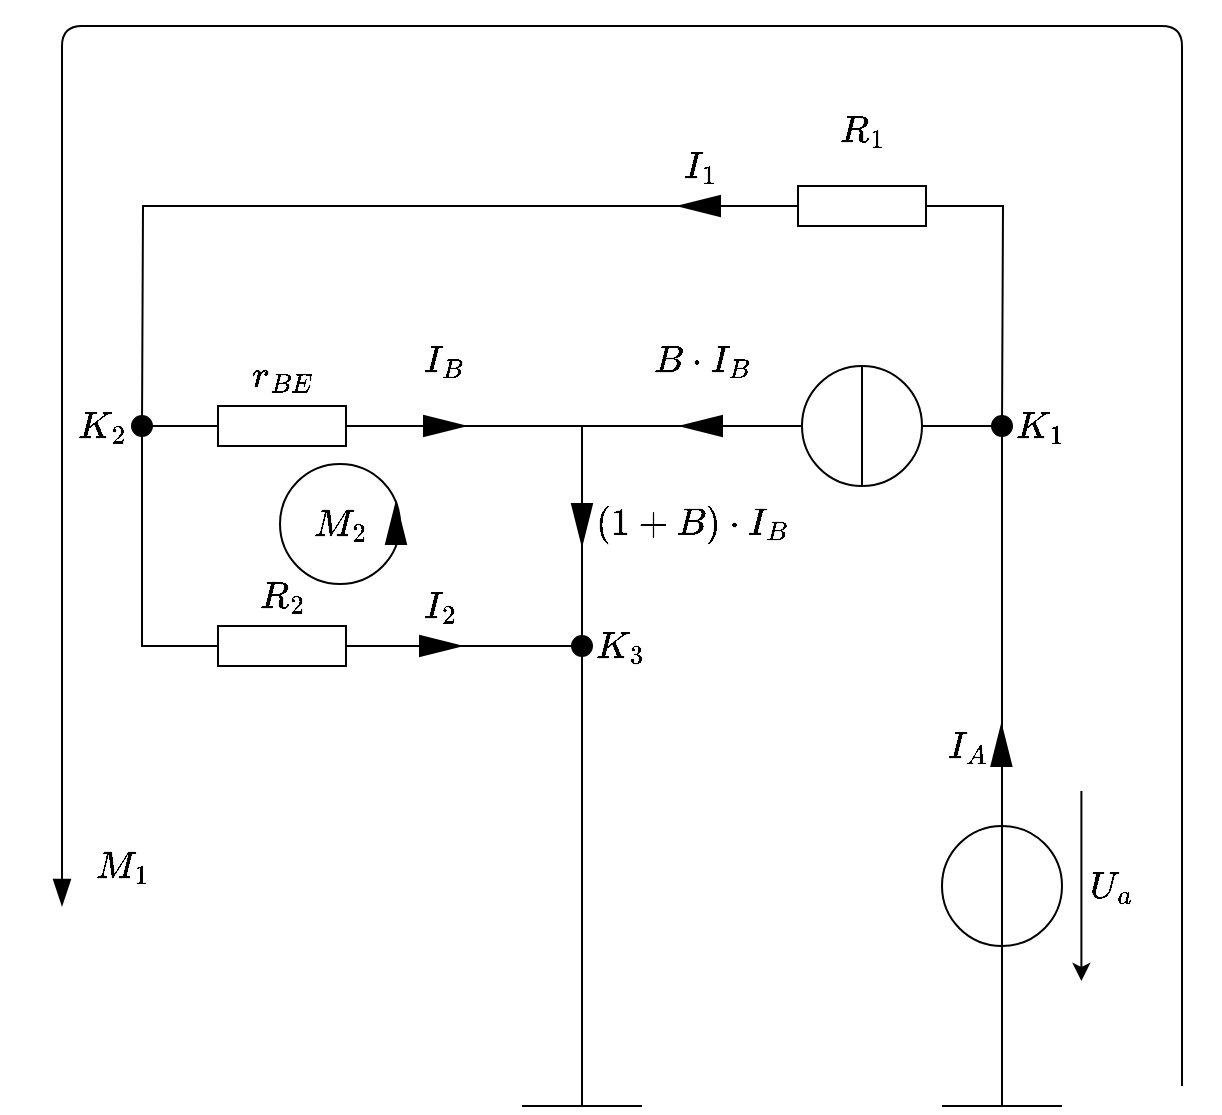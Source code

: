 <mxfile version="13.6.2" type="device"><diagram id="mSKIYqJ1GbqUqlolpEYq" name="Page-1"><mxGraphModel dx="702" dy="1662" grid="1" gridSize="10" guides="1" tooltips="1" connect="1" arrows="1" fold="1" page="1" pageScale="1" pageWidth="850" pageHeight="1100" math="1" shadow="0"><root><mxCell id="0"/><mxCell id="1" parent="0"/><mxCell id="ig4GRVoB60FrmlYQx_iL-7" style="edgeStyle=orthogonalEdgeStyle;rounded=0;orthogonalLoop=1;jettySize=auto;html=1;exitX=0;exitY=0.5;exitDx=0;exitDy=0;exitPerimeter=0;entryX=0;entryY=0.5;entryDx=0;entryDy=0;entryPerimeter=0;endArrow=none;endFill=0;" edge="1" parent="1" source="ig4GRVoB60FrmlYQx_iL-2" target="ig4GRVoB60FrmlYQx_iL-3"><mxGeometry relative="1" as="geometry"/></mxCell><mxCell id="ig4GRVoB60FrmlYQx_iL-2" value="$$r_{BE}$$" style="pointerEvents=1;verticalLabelPosition=top;shadow=0;dashed=0;align=center;html=1;verticalAlign=bottom;shape=mxgraph.electrical.resistors.resistor_1;fontSize=16;labelPosition=center;spacing=-11;" vertex="1" parent="1"><mxGeometry x="180" y="350" width="100" height="20" as="geometry"/></mxCell><mxCell id="ig4GRVoB60FrmlYQx_iL-39" style="edgeStyle=orthogonalEdgeStyle;rounded=0;orthogonalLoop=1;jettySize=auto;html=1;exitX=1;exitY=0.5;exitDx=0;exitDy=0;exitPerimeter=0;endArrow=none;endFill=0;fontSize=16;" edge="1" parent="1" source="ig4GRVoB60FrmlYQx_iL-3"><mxGeometry relative="1" as="geometry"><mxPoint x="380" y="470" as="targetPoint"/></mxGeometry></mxCell><mxCell id="ig4GRVoB60FrmlYQx_iL-3" value="$$R_2$$" style="pointerEvents=1;verticalLabelPosition=top;shadow=0;dashed=0;align=center;html=1;verticalAlign=bottom;shape=mxgraph.electrical.resistors.resistor_1;fontSize=16;labelPosition=center;spacing=-11;" vertex="1" parent="1"><mxGeometry x="180" y="460" width="100" height="20" as="geometry"/></mxCell><mxCell id="ig4GRVoB60FrmlYQx_iL-9" style="edgeStyle=orthogonalEdgeStyle;rounded=0;orthogonalLoop=1;jettySize=auto;html=1;entryX=0.5;entryY=0;entryDx=0;entryDy=0;entryPerimeter=0;endArrow=none;endFill=0;" edge="1" parent="1" target="ig4GRVoB60FrmlYQx_iL-5"><mxGeometry relative="1" as="geometry"><mxPoint x="590" y="470" as="sourcePoint"/><Array as="points"><mxPoint x="590" y="360"/></Array></mxGeometry></mxCell><mxCell id="ig4GRVoB60FrmlYQx_iL-6" style="edgeStyle=orthogonalEdgeStyle;rounded=0;orthogonalLoop=1;jettySize=auto;html=1;exitX=0.5;exitY=1;exitDx=0;exitDy=0;exitPerimeter=0;entryX=1;entryY=0.5;entryDx=0;entryDy=0;entryPerimeter=0;endArrow=none;endFill=0;" edge="1" parent="1" source="ig4GRVoB60FrmlYQx_iL-5" target="ig4GRVoB60FrmlYQx_iL-2"><mxGeometry relative="1" as="geometry"><Array as="points"><mxPoint x="390" y="360"/><mxPoint x="390" y="360"/></Array></mxGeometry></mxCell><mxCell id="ig4GRVoB60FrmlYQx_iL-5" value="" style="pointerEvents=1;verticalLabelPosition=bottom;shadow=0;dashed=0;align=center;html=1;verticalAlign=top;shape=mxgraph.electrical.signal_sources.ideal_source;direction=south;" vertex="1" parent="1"><mxGeometry x="490" y="330" width="60" height="60" as="geometry"/></mxCell><mxCell id="ig4GRVoB60FrmlYQx_iL-10" value="" style="endArrow=none;html=1;exitX=0.5;exitY=1;exitDx=0;exitDy=0;exitPerimeter=0;" edge="1" parent="1" source="ig4GRVoB60FrmlYQx_iL-43"><mxGeometry width="50" height="50" relative="1" as="geometry"><mxPoint x="380" y="470" as="sourcePoint"/><mxPoint x="380" y="360" as="targetPoint"/></mxGeometry></mxCell><mxCell id="ig4GRVoB60FrmlYQx_iL-11" value="$$ B\cdot I_B$$" style="triangle;whiteSpace=wrap;html=1;direction=west;fillColor=#000000;labelPosition=center;verticalLabelPosition=top;align=center;verticalAlign=bottom;fontSize=16;" vertex="1" parent="1"><mxGeometry x="430" y="355" width="20" height="10" as="geometry"/></mxCell><mxCell id="ig4GRVoB60FrmlYQx_iL-24" style="edgeStyle=orthogonalEdgeStyle;rounded=0;orthogonalLoop=1;jettySize=auto;html=1;exitX=0;exitY=0.5;exitDx=0;exitDy=0;exitPerimeter=0;entryX=0.5;entryY=1;entryDx=0;entryDy=0;entryPerimeter=0;endArrow=none;endFill=0;fontSize=16;" edge="1" parent="1" source="ig4GRVoB60FrmlYQx_iL-12" target="ig4GRVoB60FrmlYQx_iL-17"><mxGeometry relative="1" as="geometry"/></mxCell><mxCell id="ig4GRVoB60FrmlYQx_iL-33" style="edgeStyle=orthogonalEdgeStyle;rounded=0;orthogonalLoop=1;jettySize=auto;html=1;exitX=1;exitY=0.5;exitDx=0;exitDy=0;exitPerimeter=0;endArrow=none;endFill=0;fontSize=16;" edge="1" parent="1" source="ig4GRVoB60FrmlYQx_iL-12"><mxGeometry relative="1" as="geometry"><mxPoint x="590" y="470" as="targetPoint"/></mxGeometry></mxCell><mxCell id="ig4GRVoB60FrmlYQx_iL-12" value="" style="pointerEvents=1;verticalLabelPosition=bottom;shadow=0;dashed=0;align=center;html=1;verticalAlign=top;shape=mxgraph.electrical.signal_sources.ideal_source;direction=north;" vertex="1" parent="1"><mxGeometry x="560" y="560" width="60" height="60" as="geometry"/></mxCell><mxCell id="ig4GRVoB60FrmlYQx_iL-14" value="" style="endArrow=classic;html=1;" edge="1" parent="1"><mxGeometry width="50" height="50" relative="1" as="geometry"><mxPoint x="629.7" y="542.5" as="sourcePoint"/><mxPoint x="629.7" y="637.5" as="targetPoint"/><Array as="points"><mxPoint x="629.7" y="637.5"/></Array></mxGeometry></mxCell><mxCell id="ig4GRVoB60FrmlYQx_iL-15" value="$$U_a$$" style="edgeLabel;html=1;align=left;verticalAlign=middle;resizable=0;points=[];labelPosition=right;verticalLabelPosition=middle;fontSize=16;" vertex="1" connectable="0" parent="ig4GRVoB60FrmlYQx_iL-14"><mxGeometry x="1" y="18" relative="1" as="geometry"><mxPoint x="2" y="-47.5" as="offset"/></mxGeometry></mxCell><mxCell id="ig4GRVoB60FrmlYQx_iL-17" value="" style="pointerEvents=1;verticalLabelPosition=bottom;shadow=0;dashed=0;align=center;html=1;verticalAlign=top;shape=mxgraph.electrical.signal_sources.vss2;fontSize=24;flipV=1;fillColor=#000000;" vertex="1" parent="1"><mxGeometry x="560" y="660" width="60" height="40" as="geometry"/></mxCell><mxCell id="ig4GRVoB60FrmlYQx_iL-21" value="$$I_A$$" style="triangle;whiteSpace=wrap;html=1;direction=north;fillColor=#000000;labelPosition=left;verticalLabelPosition=middle;align=right;verticalAlign=middle;fontSize=16;" vertex="1" parent="1"><mxGeometry x="584.7" y="510" width="10" height="20" as="geometry"/></mxCell><mxCell id="ig4GRVoB60FrmlYQx_iL-27" value="$$I_2$$" style="triangle;whiteSpace=wrap;html=1;direction=east;fillColor=#000000;labelPosition=center;verticalLabelPosition=top;align=center;verticalAlign=bottom;fontSize=16;spacing=-11;" vertex="1" parent="1"><mxGeometry x="299" y="465" width="20" height="10" as="geometry"/></mxCell><mxCell id="ig4GRVoB60FrmlYQx_iL-29" value="$$I_B$$" style="triangle;whiteSpace=wrap;html=1;direction=east;fillColor=#000000;labelPosition=center;verticalLabelPosition=top;align=center;verticalAlign=bottom;fontSize=16;" vertex="1" parent="1"><mxGeometry x="301" y="355" width="20" height="10" as="geometry"/></mxCell><mxCell id="ig4GRVoB60FrmlYQx_iL-30" value="$$ (1+B)\cdot I_B$$" style="triangle;whiteSpace=wrap;html=1;direction=south;fillColor=#000000;labelPosition=right;verticalLabelPosition=middle;align=left;verticalAlign=middle;fontSize=16;" vertex="1" parent="1"><mxGeometry x="375" y="399" width="10" height="20" as="geometry"/></mxCell><mxCell id="ig4GRVoB60FrmlYQx_iL-35" style="edgeStyle=orthogonalEdgeStyle;rounded=0;orthogonalLoop=1;jettySize=auto;html=1;exitX=1;exitY=0.5;exitDx=0;exitDy=0;exitPerimeter=0;endArrow=none;endFill=0;fontSize=16;" edge="1" parent="1" source="ig4GRVoB60FrmlYQx_iL-34"><mxGeometry relative="1" as="geometry"><mxPoint x="590" y="360" as="targetPoint"/></mxGeometry></mxCell><mxCell id="ig4GRVoB60FrmlYQx_iL-36" style="edgeStyle=orthogonalEdgeStyle;rounded=0;orthogonalLoop=1;jettySize=auto;html=1;exitX=0;exitY=0.5;exitDx=0;exitDy=0;exitPerimeter=0;endArrow=none;endFill=0;fontSize=16;" edge="1" parent="1" source="ig4GRVoB60FrmlYQx_iL-34"><mxGeometry relative="1" as="geometry"><mxPoint x="160" y="360" as="targetPoint"/></mxGeometry></mxCell><mxCell id="ig4GRVoB60FrmlYQx_iL-34" value="$$R_1$$" style="pointerEvents=1;verticalLabelPosition=top;shadow=0;dashed=0;align=center;html=1;verticalAlign=bottom;shape=mxgraph.electrical.resistors.resistor_1;fontSize=16;labelPosition=center;" vertex="1" parent="1"><mxGeometry x="470" y="240" width="100" height="20" as="geometry"/></mxCell><mxCell id="ig4GRVoB60FrmlYQx_iL-37" value="$$I_1$$" style="triangle;whiteSpace=wrap;html=1;direction=west;fillColor=#000000;labelPosition=center;verticalLabelPosition=top;align=center;verticalAlign=bottom;fontSize=16;spacing=-11;" vertex="1" parent="1"><mxGeometry x="429" y="245" width="20" height="10" as="geometry"/></mxCell><mxCell id="ig4GRVoB60FrmlYQx_iL-38" value="" style="pointerEvents=1;verticalLabelPosition=bottom;shadow=0;dashed=0;align=center;html=1;verticalAlign=top;shape=mxgraph.electrical.signal_sources.vss2;fontSize=24;flipV=1;fillColor=#000000;" vertex="1" parent="1"><mxGeometry x="350" y="660" width="60" height="40" as="geometry"/></mxCell><mxCell id="ig4GRVoB60FrmlYQx_iL-41" value="$$K_1$$" style="ellipse;whiteSpace=wrap;html=1;aspect=fixed;fillColor=#000000;fontSize=16;labelPosition=right;verticalLabelPosition=middle;align=left;verticalAlign=middle;" vertex="1" parent="1"><mxGeometry x="585" y="355" width="10" height="10" as="geometry"/></mxCell><mxCell id="ig4GRVoB60FrmlYQx_iL-42" value="$$K_2$$" style="ellipse;whiteSpace=wrap;html=1;aspect=fixed;fillColor=#000000;fontSize=16;labelPosition=left;verticalLabelPosition=middle;align=right;verticalAlign=middle;" vertex="1" parent="1"><mxGeometry x="155" y="355" width="10" height="10" as="geometry"/></mxCell><mxCell id="ig4GRVoB60FrmlYQx_iL-43" value="$$K_3$$" style="ellipse;whiteSpace=wrap;html=1;aspect=fixed;fillColor=#000000;fontSize=16;labelPosition=right;verticalLabelPosition=middle;align=left;verticalAlign=middle;" vertex="1" parent="1"><mxGeometry x="375" y="465" width="10" height="10" as="geometry"/></mxCell><mxCell id="ig4GRVoB60FrmlYQx_iL-44" value="" style="endArrow=none;html=1;exitX=0.5;exitY=1;exitDx=0;exitDy=0;exitPerimeter=0;" edge="1" parent="1" source="ig4GRVoB60FrmlYQx_iL-38" target="ig4GRVoB60FrmlYQx_iL-43"><mxGeometry width="50" height="50" relative="1" as="geometry"><mxPoint x="380" y="660" as="sourcePoint"/><mxPoint x="380" y="360" as="targetPoint"/></mxGeometry></mxCell><mxCell id="ig4GRVoB60FrmlYQx_iL-45" value="" style="endArrow=blockThin;html=1;fontSize=16;jumpStyle=arc;jumpSize=17;strokeWidth=1;startArrow=none;startFill=0;endFill=1;endSize=11;rounded=1;sketch=0;" edge="1" parent="1"><mxGeometry width="50" height="50" relative="1" as="geometry"><mxPoint x="680" y="690" as="sourcePoint"/><mxPoint x="120" y="600" as="targetPoint"/><Array as="points"><mxPoint x="680" y="160"/><mxPoint x="120" y="160"/></Array></mxGeometry></mxCell><mxCell id="ig4GRVoB60FrmlYQx_iL-50" value="$$M_1$$" style="text;html=1;align=center;verticalAlign=middle;resizable=0;points=[];autosize=1;fontSize=16;" vertex="1" parent="1"><mxGeometry x="110" y="570" width="80" height="20" as="geometry"/></mxCell><mxCell id="ig4GRVoB60FrmlYQx_iL-51" value="$$M_2$$" style="text;html=1;align=center;verticalAlign=middle;resizable=0;points=[];autosize=1;fontSize=16;" vertex="1" parent="1"><mxGeometry x="219" y="399" width="80" height="20" as="geometry"/></mxCell><mxCell id="ig4GRVoB60FrmlYQx_iL-52" value="" style="ellipse;whiteSpace=wrap;html=1;aspect=fixed;rounded=0;sketch=0;strokeColor=#000000;fontSize=16;fillColor=none;" vertex="1" parent="1"><mxGeometry x="229" y="379" width="60" height="60" as="geometry"/></mxCell><mxCell id="ig4GRVoB60FrmlYQx_iL-53" value="" style="triangle;whiteSpace=wrap;html=1;direction=north;fillColor=#000000;labelPosition=center;verticalLabelPosition=top;align=center;verticalAlign=bottom;fontSize=16;" vertex="1" parent="1"><mxGeometry x="282" y="399" width="10" height="20" as="geometry"/></mxCell></root></mxGraphModel></diagram></mxfile>